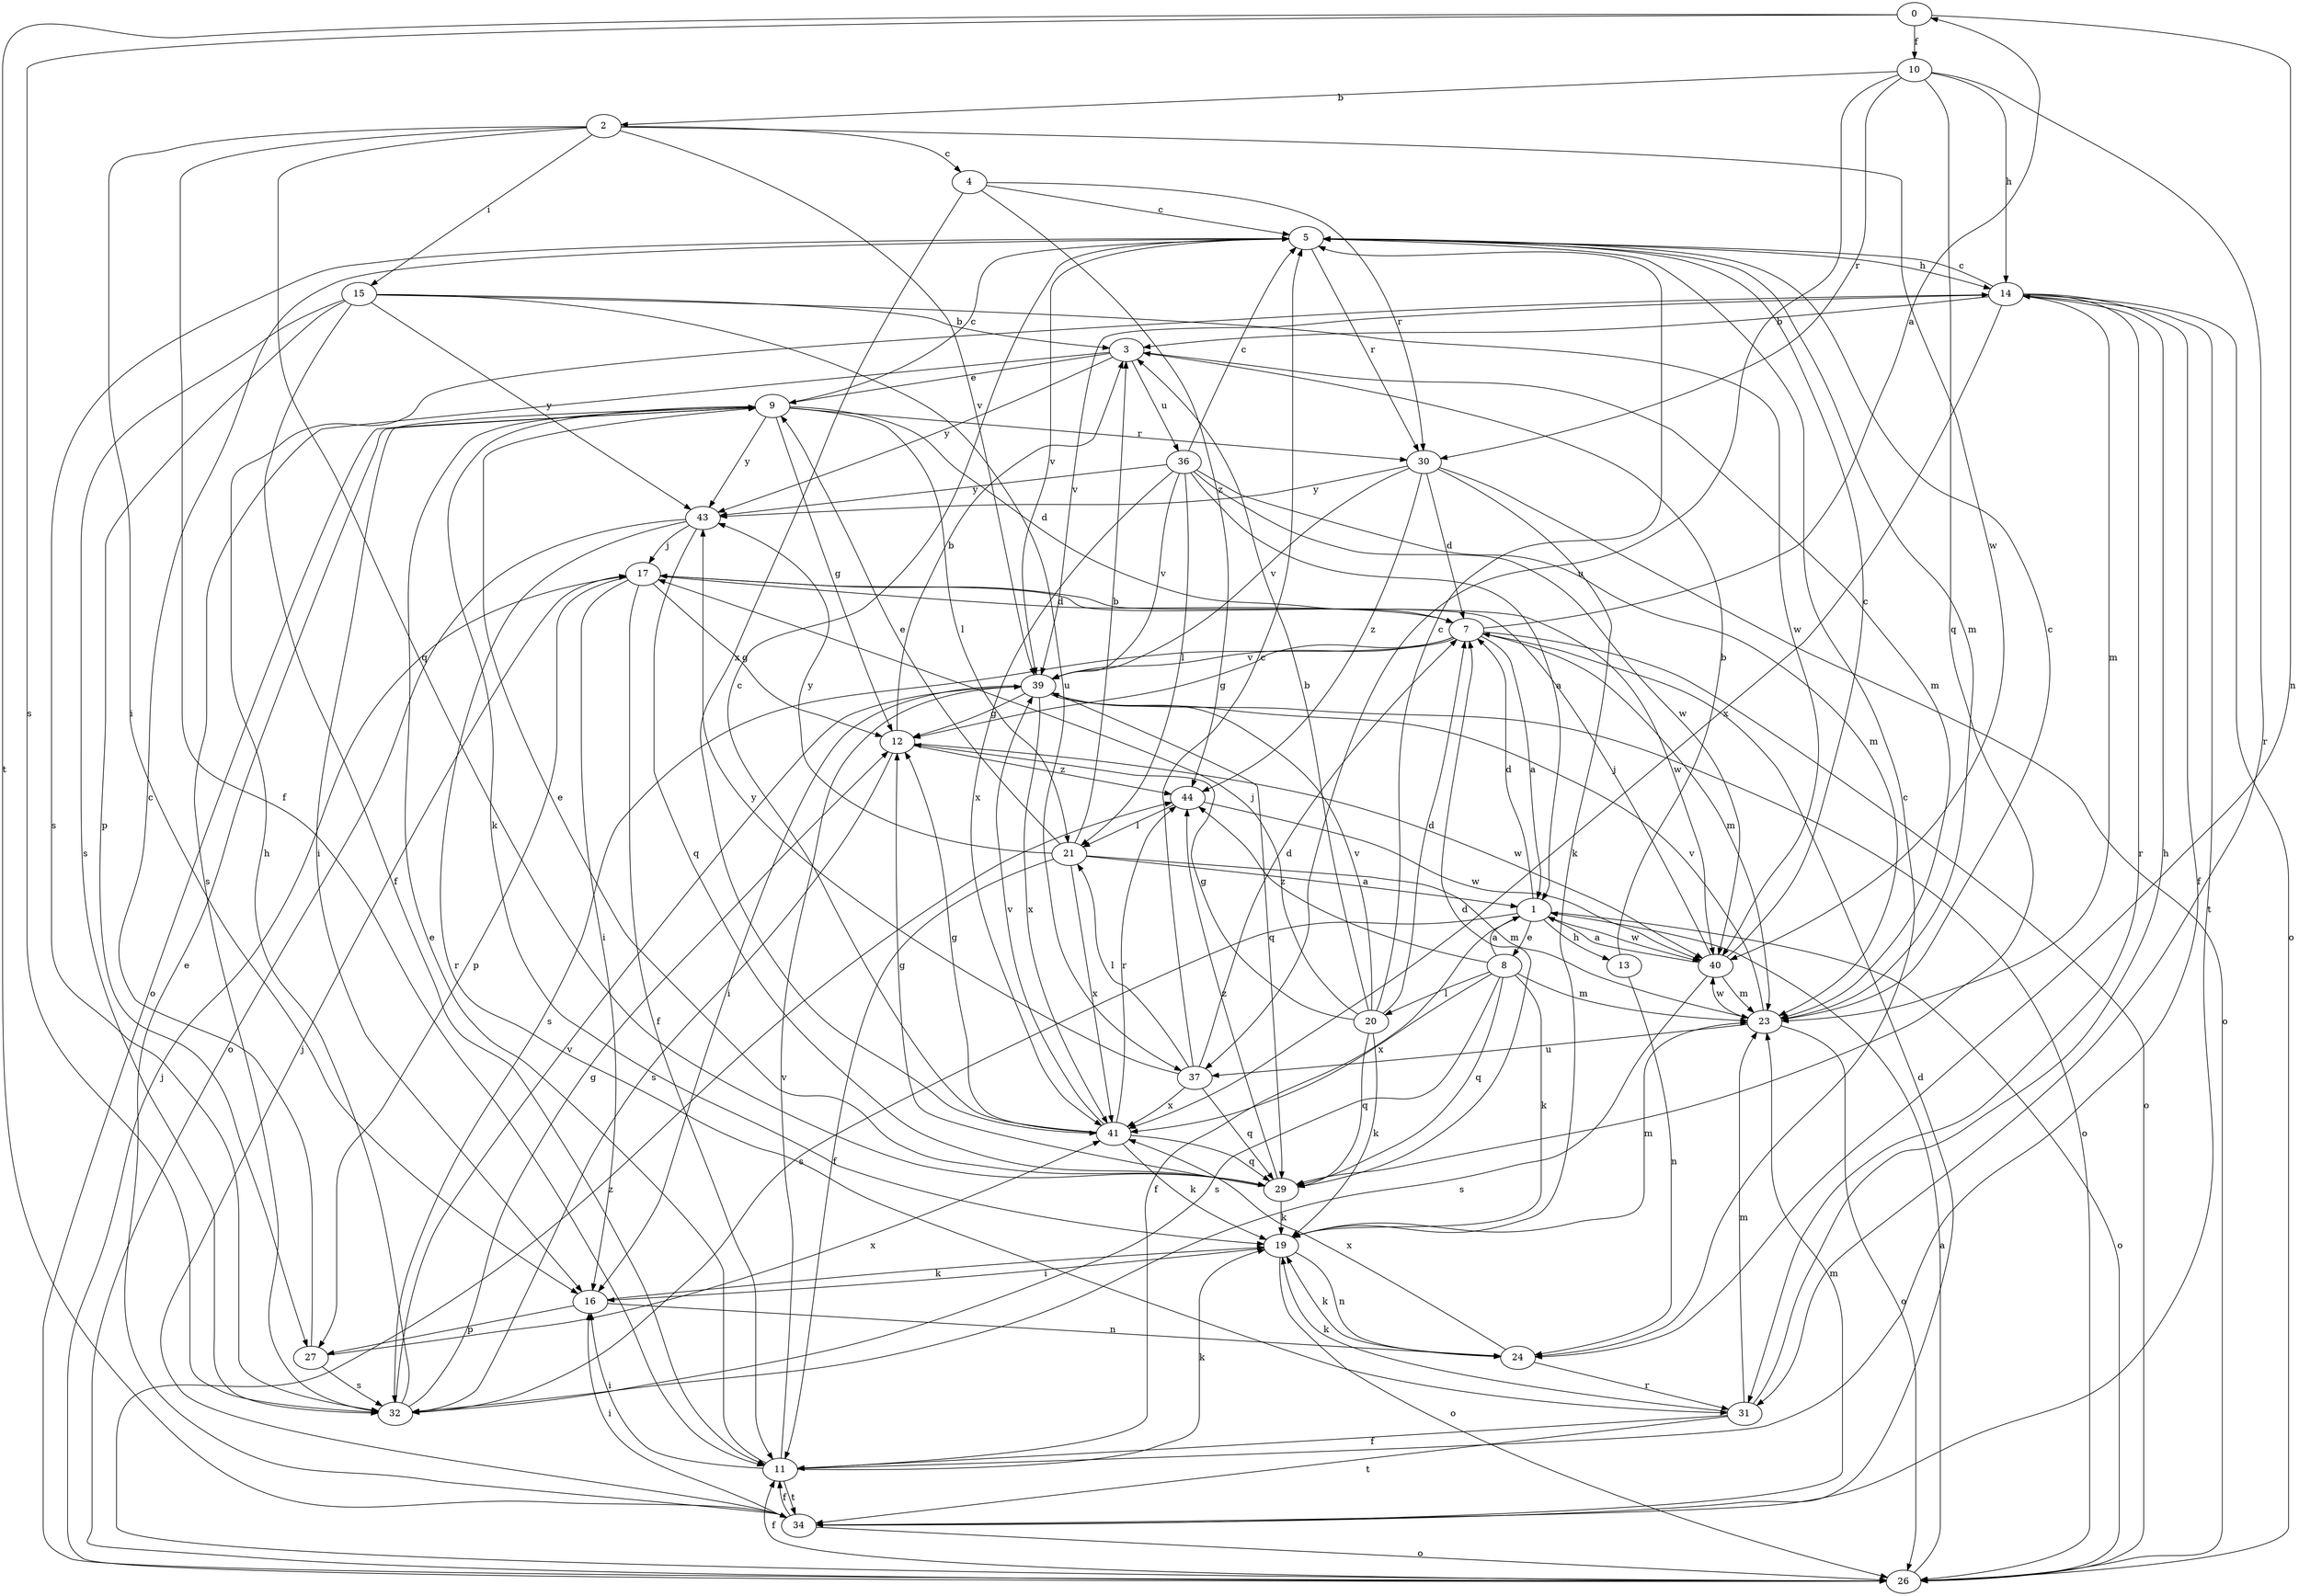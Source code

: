 strict digraph  {
0;
1;
2;
3;
4;
5;
7;
8;
9;
10;
11;
12;
13;
14;
15;
16;
17;
19;
20;
21;
23;
24;
26;
27;
29;
30;
31;
32;
34;
36;
37;
39;
40;
41;
43;
44;
0 -> 10  [label=f];
0 -> 24  [label=n];
0 -> 32  [label=s];
0 -> 34  [label=t];
1 -> 7  [label=d];
1 -> 8  [label=e];
1 -> 11  [label=f];
1 -> 13  [label=h];
1 -> 26  [label=o];
1 -> 32  [label=s];
1 -> 40  [label=w];
2 -> 4  [label=c];
2 -> 11  [label=f];
2 -> 15  [label=i];
2 -> 16  [label=i];
2 -> 29  [label=q];
2 -> 39  [label=v];
2 -> 40  [label=w];
3 -> 9  [label=e];
3 -> 23  [label=m];
3 -> 32  [label=s];
3 -> 36  [label=u];
3 -> 43  [label=y];
4 -> 5  [label=c];
4 -> 30  [label=r];
4 -> 41  [label=x];
4 -> 44  [label=z];
5 -> 14  [label=h];
5 -> 23  [label=m];
5 -> 30  [label=r];
5 -> 32  [label=s];
5 -> 39  [label=v];
7 -> 0  [label=a];
7 -> 1  [label=a];
7 -> 12  [label=g];
7 -> 23  [label=m];
7 -> 26  [label=o];
7 -> 32  [label=s];
7 -> 39  [label=v];
8 -> 1  [label=a];
8 -> 19  [label=k];
8 -> 20  [label=l];
8 -> 23  [label=m];
8 -> 29  [label=q];
8 -> 32  [label=s];
8 -> 41  [label=x];
8 -> 44  [label=z];
9 -> 5  [label=c];
9 -> 7  [label=d];
9 -> 12  [label=g];
9 -> 16  [label=i];
9 -> 19  [label=k];
9 -> 21  [label=l];
9 -> 26  [label=o];
9 -> 30  [label=r];
9 -> 43  [label=y];
10 -> 2  [label=b];
10 -> 14  [label=h];
10 -> 29  [label=q];
10 -> 30  [label=r];
10 -> 31  [label=r];
10 -> 37  [label=u];
11 -> 9  [label=e];
11 -> 16  [label=i];
11 -> 19  [label=k];
11 -> 34  [label=t];
11 -> 39  [label=v];
12 -> 3  [label=b];
12 -> 32  [label=s];
12 -> 40  [label=w];
12 -> 44  [label=z];
13 -> 3  [label=b];
13 -> 24  [label=n];
14 -> 3  [label=b];
14 -> 5  [label=c];
14 -> 11  [label=f];
14 -> 23  [label=m];
14 -> 26  [label=o];
14 -> 31  [label=r];
14 -> 34  [label=t];
14 -> 39  [label=v];
14 -> 41  [label=x];
15 -> 3  [label=b];
15 -> 11  [label=f];
15 -> 27  [label=p];
15 -> 32  [label=s];
15 -> 37  [label=u];
15 -> 40  [label=w];
15 -> 43  [label=y];
16 -> 19  [label=k];
16 -> 24  [label=n];
16 -> 27  [label=p];
17 -> 7  [label=d];
17 -> 11  [label=f];
17 -> 12  [label=g];
17 -> 16  [label=i];
17 -> 27  [label=p];
17 -> 40  [label=w];
19 -> 16  [label=i];
19 -> 23  [label=m];
19 -> 24  [label=n];
19 -> 26  [label=o];
20 -> 3  [label=b];
20 -> 5  [label=c];
20 -> 7  [label=d];
20 -> 12  [label=g];
20 -> 17  [label=j];
20 -> 19  [label=k];
20 -> 29  [label=q];
20 -> 39  [label=v];
21 -> 1  [label=a];
21 -> 3  [label=b];
21 -> 9  [label=e];
21 -> 11  [label=f];
21 -> 23  [label=m];
21 -> 41  [label=x];
21 -> 43  [label=y];
23 -> 5  [label=c];
23 -> 26  [label=o];
23 -> 37  [label=u];
23 -> 39  [label=v];
23 -> 40  [label=w];
24 -> 5  [label=c];
24 -> 19  [label=k];
24 -> 31  [label=r];
24 -> 41  [label=x];
26 -> 1  [label=a];
26 -> 11  [label=f];
26 -> 17  [label=j];
26 -> 44  [label=z];
27 -> 5  [label=c];
27 -> 32  [label=s];
27 -> 41  [label=x];
29 -> 7  [label=d];
29 -> 9  [label=e];
29 -> 12  [label=g];
29 -> 19  [label=k];
29 -> 44  [label=z];
30 -> 7  [label=d];
30 -> 19  [label=k];
30 -> 26  [label=o];
30 -> 39  [label=v];
30 -> 43  [label=y];
30 -> 44  [label=z];
31 -> 11  [label=f];
31 -> 14  [label=h];
31 -> 19  [label=k];
31 -> 23  [label=m];
31 -> 34  [label=t];
32 -> 12  [label=g];
32 -> 14  [label=h];
32 -> 39  [label=v];
34 -> 7  [label=d];
34 -> 9  [label=e];
34 -> 11  [label=f];
34 -> 16  [label=i];
34 -> 17  [label=j];
34 -> 23  [label=m];
34 -> 26  [label=o];
36 -> 1  [label=a];
36 -> 5  [label=c];
36 -> 21  [label=l];
36 -> 23  [label=m];
36 -> 39  [label=v];
36 -> 40  [label=w];
36 -> 41  [label=x];
36 -> 43  [label=y];
37 -> 5  [label=c];
37 -> 7  [label=d];
37 -> 21  [label=l];
37 -> 29  [label=q];
37 -> 41  [label=x];
37 -> 43  [label=y];
39 -> 12  [label=g];
39 -> 16  [label=i];
39 -> 26  [label=o];
39 -> 29  [label=q];
39 -> 41  [label=x];
40 -> 1  [label=a];
40 -> 5  [label=c];
40 -> 17  [label=j];
40 -> 23  [label=m];
40 -> 32  [label=s];
41 -> 5  [label=c];
41 -> 12  [label=g];
41 -> 19  [label=k];
41 -> 29  [label=q];
41 -> 39  [label=v];
41 -> 44  [label=r];
43 -> 17  [label=j];
43 -> 26  [label=o];
43 -> 29  [label=q];
43 -> 31  [label=r];
44 -> 21  [label=l];
44 -> 40  [label=w];
}
